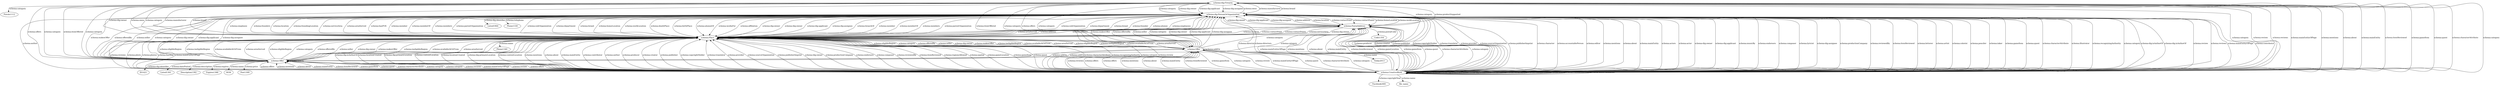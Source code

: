 digraph {
  Pistols1112 [type=attribute_name,label=Pistols1112]
  "schema-dig:Firearm1" [type=class_uri,label="schema-dig:Firearm"]
  Listed1964 [type=attribute_name,label=Listed1964]
  "schema-dig:PersonOrOrganization1" [type=class_uri,label="schema-dig:PersonOrOrganization"]
  Phone1330 [type=attribute_name,label=Phone1330]
  Facebook2081 [type=attribute_name,label=Facebook2081]
  "schema:CreativeWork1" [type=class_uri,label="schema:CreativeWork"]
  file_name [type=attribute_name,label=file_name]
  ID1421 [type=attribute_name,label=ID1421]
  "schema:Offer1" [type=class_uri,label="schema:Offer"]
  Listed1361 [type=attribute_name,label=Listed1361]
  Description1392 [type=attribute_name,label=Description1392]
  Expires1366 [type=attribute_name,label=Expires1366]
  "0036" [type=attribute_name,label="0036"]
  Post1309 [type=attribute_name,label=Post1309]
  Today2013 [type=attribute_name,label=Today2013]
  "schema:Offer2" [type=class_uri,label="schema:Offer"]
  Phone1340 [type=attribute_name,label=Phone1340]
  "schema:Place1" [type=class_uri,label="schema:Place"]
  Code1354 [type=attribute_name,label=Code1354]
  "schema:PostalAddress1" [type=class_uri,label="schema:PostalAddress"]
  "schema-dig:Firearm1" -> Pistols1112 [label="schema:category",type=st_property_uri]
  "schema-dig:PersonOrOrganization1" -> Listed1964 [label="schema-dig:identifier",type=st_property_uri]
  "schema-dig:PersonOrOrganization1" -> Phone1330 [label="schema:telephone",type=st_property_uri]
  "schema:CreativeWork1" -> Facebook2081 [label="schema:copyrightYear",type=st_property_uri]
  "schema:CreativeWork1" -> file_name [label="schema:name",type=st_property_uri]
  "schema:Offer1" -> ID1421 [label="schema-dig:identifier",type=st_property_uri]
  "schema:Offer1" -> Listed1361 [label="schema:datePosted",type=st_property_uri]
  "schema:Offer1" -> Description1392 [label="schema:description",type=st_property_uri]
  "schema:Offer1" -> Expires1366 [label="schema:expires",type=st_property_uri]
  "schema:Offer1" -> "0036" [label="schema:name",type=st_property_uri]
  "schema:Offer1" -> Post1309 [label="schema:price",type=st_property_uri]
  "schema:Offer2" -> Today2013 [label="schema:name",type=st_property_uri]
  "schema:Place1" -> Phone1340 [label="schema:name",type=st_property_uri]
  "schema:PostalAddress1" -> Code1354 [label="schema:postalCode",type=st_property_uri]
  "schema-dig:PersonOrOrganization1" -> "schema:CreativeWork1" [label="schema-dig:isAuthorOf",type=direct_property_uri,weight=1]
  "schema:CreativeWork1" -> "schema:CreativeWork1" [label="schema:hasPart",type=direct_property_uri,weight=1]
  "schema:CreativeWork1" -> "schema:CreativeWork1" [label="schema:isPartOf",type=direct_property_uri,weight=1]
  "schema:CreativeWork1" -> "schema:CreativeWork1" [label="schema-dig:isAbstractPartOf",type=direct_property_uri,weight=1]
  "schema:CreativeWork1" -> "schema:CreativeWork1" [label="schema-dig:isCitationOf",type=direct_property_uri,weight=1]
  "schema:CreativeWork1" -> "schema:CreativeWork1" [label="schema:citation",type=direct_property_uri,weight=1]
  "schema:CreativeWork1" -> "schema:CreativeWork1" [label="schema:workExample",type=direct_property_uri,weight=1]
  "schema:CreativeWork1" -> "schema:CreativeWork1" [label="schema:exampleOfWork",type=direct_property_uri,weight=1]
  "schema:CreativeWork1" -> "schema:CreativeWork1" [label="schema:license",type=direct_property_uri,weight=1]
  "schema:CreativeWork1" -> "schema:CreativeWork1" [label="schema:translationOfWork",type=direct_property_uri,weight=1]
  "schema:CreativeWork1" -> "schema:CreativeWork1" [label="schema:workTranslation",type=direct_property_uri,weight=1]
  "schema:CreativeWork1" -> "schema:Offer1" [label="schema:offers",type=direct_property_uri,weight=1]
  "schema:CreativeWork1" -> "schema:Offer2" [label="schema:offers",type=direct_property_uri,weight=1]
  "schema:CreativeWork1" -> "schema:Place1" [label="schema:locationCreated",type=direct_property_uri,weight=1]
  "schema:CreativeWork1" -> "schema:Place1" [label="schema-dig:primaryLocation",type=direct_property_uri,weight=1]
  "schema:CreativeWork1" -> "schema:Place1" [label="schema:contentLocation",type=direct_property_uri,weight=1]
  "schema:Offer1" -> "schema:Offer1" [label="schema:addOn",type=direct_property_uri,weight=1]
  "schema:Offer1" -> "schema:Offer2" [label="schema:addOn",type=direct_property_uri,weight=1]
  "schema:Offer2" -> "schema:Offer1" [label="schema:addOn",type=direct_property_uri,weight=1]
  "schema:Offer2" -> "schema:Offer2" [label="schema:addOn",type=direct_property_uri,weight=1]
  "schema:Offer1" -> "schema:Place1" [label="schema:ineligibleRegion",type=direct_property_uri,weight=1]
  "schema:Offer2" -> "schema:Place1" [label="schema:ineligibleRegion",type=direct_property_uri,weight=1]
  "schema:Offer1" -> "schema:Place1" [label="schema:availableAtOrFrom",type=direct_property_uri,weight=1]
  "schema:Offer2" -> "schema:Place1" [label="schema:availableAtOrFrom",type=direct_property_uri,weight=1]
  "schema:Offer1" -> "schema:Place1" [label="schema:areaServed",type=direct_property_uri,weight=1]
  "schema:Offer2" -> "schema:Place1" [label="schema:areaServed",type=direct_property_uri,weight=1]
  "schema:Offer1" -> "schema:Place1" [label="schema:eligibleRegion",type=direct_property_uri,weight=1]
  "schema:Offer2" -> "schema:Place1" [label="schema:eligibleRegion",type=direct_property_uri,weight=1]
  "schema:Place1" -> "schema:Place1" [label="schema:containedIn",type=direct_property_uri,weight=1]
  "schema:Place1" -> "schema:Place1" [label="schema:containedInPlace",type=direct_property_uri,weight=1]
  "schema:Place1" -> "schema:Place1" [label="schema:containsPlace",type=direct_property_uri,weight=1]
  "schema:Place1" -> "schema:PostalAddress1" [label="schema:address",type=direct_property_uri,weight=1]
  "schema-dig:Firearm1" -> "schema-dig:PersonOrOrganization1" [label="schema:manufacturer",type=inherited,weight=4]
  "schema-dig:Firearm1" -> "schema-dig:PersonOrOrganization1" [label="schema:brand",type=inherited,weight=4]
  "schema-dig:Firearm1" -> "schema-dig:PersonOrOrganization1" [label="schema:category",type=inherited,weight=4]
  "schema-dig:Firearm1" -> "schema-dig:PersonOrOrganization1" [label="schema-dig:owner",type=inherited,weight=4]
  "schema-dig:Firearm1" -> "schema-dig:PersonOrOrganization1" [label="schema-dig:applicant",type=inherited,weight=4]
  "schema-dig:Firearm1" -> "schema-dig:PersonOrOrganization1" [label="schema-dig:assignee",type=inherited,weight=4]
  "schema-dig:Firearm1" -> "schema:CreativeWork1" [label="schema:category",type=inherited,weight=4]
  "schema-dig:Firearm1" -> "schema:CreativeWork1" [label="schema:review",type=inherited,weight=4]
  "schema-dig:Firearm1" -> "schema:CreativeWork1" [label="schema:reviews",type=inherited,weight=4]
  "schema-dig:Firearm1" -> "schema:CreativeWork1" [label="schema:mainEntityOfPage",type=inherited,weight=4]
  "schema-dig:Firearm1" -> "schema:Offer1" [label="schema:offers",type=inherited,weight=4]
  "schema-dig:Firearm1" -> "schema:Offer2" [label="schema:offers",type=inherited,weight=4]
  "schema-dig:Firearm1" -> "schema:Offer1" [label="schema:category",type=inherited,weight=4]
  "schema-dig:Firearm1" -> "schema:Offer2" [label="schema:category",type=inherited,weight=4]
  "schema-dig:Firearm1" -> "schema:Place1" [label="schema:category",type=inherited,weight=4]
  "schema-dig:Firearm1" -> "schema:Place1" [label="schema:manufacturer",type=inherited,weight=4]
  "schema-dig:Firearm1" -> "schema:Place1" [label="schema:brand",type=inherited,weight=4]
  "schema-dig:Firearm1" -> "schema:Place1" [label="schema-dig:owner",type=inherited,weight=4]
  "schema-dig:Firearm1" -> "schema:PostalAddress1" [label="schema:category",type=inherited,weight=4]
  "schema-dig:PersonOrOrganization1" -> "schema-dig:Firearm1" [label="schema:owns",type=inherited,weight=4]
  "schema-dig:PersonOrOrganization1" -> "schema:CreativeWork1" [label="schema-dig:isAuthorOf",type=inherited,weight=4]
  "schema-dig:PersonOrOrganization1" -> "schema:CreativeWork1" [label="schema:review",type=inherited,weight=4]
  "schema-dig:PersonOrOrganization1" -> "schema:CreativeWork1" [label="schema:reviews",type=inherited,weight=4]
  "schema-dig:PersonOrOrganization1" -> "schema:CreativeWork1" [label="schema:mainEntityOfPage",type=inherited,weight=4]
  "schema-dig:PersonOrOrganization1" -> "schema:Offer1" [label="schema:makesOffer",type=inherited,weight=4]
  "schema-dig:PersonOrOrganization1" -> "schema:Offer2" [label="schema:makesOffer",type=inherited,weight=4]
  "schema-dig:PersonOrOrganization1" -> "schema:Place1" [label="schema:location",type=inherited,weight=4]
  "schema-dig:PersonOrOrganization1" -> "schema:Place1" [label="schema:foundingLocation",type=inherited,weight=4]
  "schema-dig:PersonOrOrganization1" -> "schema:Place1" [label="schema:serviceArea",type=inherited,weight=4]
  "schema-dig:PersonOrOrganization1" -> "schema:Place1" [label="schema:areaServed",type=inherited,weight=4]
  "schema-dig:PersonOrOrganization1" -> "schema:Place1" [label="schema:hasPOS",type=inherited,weight=4]
  "schema-dig:PersonOrOrganization1" -> "schema:Place1" [label="schema:member",type=inherited,weight=4]
  "schema-dig:PersonOrOrganization1" -> "schema:Place1" [label="schema:memberOf",type=inherited,weight=4]
  "schema-dig:PersonOrOrganization1" -> "schema:Place1" [label="schema:members",type=inherited,weight=4]
  "schema-dig:PersonOrOrganization1" -> "schema:Place1" [label="schema:parentOrganization",type=inherited,weight=4]
  "schema-dig:PersonOrOrganization1" -> "schema:Place1" [label="schema:subOrganization",type=inherited,weight=4]
  "schema-dig:PersonOrOrganization1" -> "schema:Place1" [label="schema:department",type=inherited,weight=4]
  "schema-dig:PersonOrOrganization1" -> "schema:Place1" [label="schema:brand",type=inherited,weight=4]
  "schema-dig:PersonOrOrganization1" -> "schema:Place1" [label="schema:homeLocation",type=inherited,weight=4]
  "schema-dig:PersonOrOrganization1" -> "schema:Place1" [label="schema:workLocation",type=inherited,weight=4]
  "schema-dig:PersonOrOrganization1" -> "schema:Place1" [label="schema:deathPlace",type=inherited,weight=4]
  "schema-dig:PersonOrOrganization1" -> "schema:Place1" [label="schema:birthPlace",type=inherited,weight=4]
  "schema-dig:PersonOrOrganization1" -> "schema:Place1" [label="schema:alumniOf",type=inherited,weight=4]
  "schema-dig:PersonOrOrganization1" -> "schema:Place1" [label="schema:worksFor",type=inherited,weight=4]
  "schema-dig:PersonOrOrganization1" -> "schema:Place1" [label="schema:affiliation",type=inherited,weight=4]
  "schema-dig:PersonOrOrganization1" -> "schema:Place1" [label="schema-dig:owner",type=inherited,weight=4]
  "schema-dig:PersonOrOrganization1" -> "schema:PostalAddress1" [label="schema:address",type=inherited,weight=4]
  "schema-dig:PersonOrOrganization1" -> "schema:PostalAddress1" [label="schema:location",type=inherited,weight=4]
  "schema-dig:PersonOrOrganization1" -> "schema:PostalAddress1" [label="schema:contactPoint",type=inherited,weight=4]
  "schema-dig:PersonOrOrganization1" -> "schema:PostalAddress1" [label="schema:contactPoints",type=inherited,weight=4]
  "schema-dig:PersonOrOrganization1" -> "schema:PostalAddress1" [label="schema:homeLocation",type=inherited,weight=4]
  "schema-dig:PersonOrOrganization1" -> "schema:PostalAddress1" [label="schema:workLocation",type=inherited,weight=4]
  "schema:CreativeWork1" -> "schema-dig:Firearm1" [label="schema:mentions",type=inherited,weight=4]
  "schema:CreativeWork1" -> "schema-dig:Firearm1" [label="schema:about",type=inherited,weight=4]
  "schema:CreativeWork1" -> "schema-dig:Firearm1" [label="schema:mainEntity",type=inherited,weight=4]
  "schema:CreativeWork1" -> "schema-dig:Firearm1" [label="schema:itemReviewed",type=inherited,weight=4]
  "schema:CreativeWork1" -> "schema-dig:Firearm1" [label="schema:gameItem",type=inherited,weight=4]
  "schema:CreativeWork1" -> "schema-dig:Firearm1" [label="schema:quest",type=inherited,weight=4]
  "schema:CreativeWork1" -> "schema-dig:Firearm1" [label="schema:characterAttribute",type=inherited,weight=4]
  "schema:CreativeWork1" -> "schema-dig:Firearm1" [label="schema:category",type=inherited,weight=4]
  "schema:CreativeWork1" -> "schema-dig:PersonOrOrganization1" [label="schema:contributor",type=inherited,weight=4]
  "schema:CreativeWork1" -> "schema-dig:PersonOrOrganization1" [label="schema:author",type=inherited,weight=4]
  "schema:CreativeWork1" -> "schema-dig:PersonOrOrganization1" [label="schema:producer",type=inherited,weight=4]
  "schema:CreativeWork1" -> "schema-dig:PersonOrOrganization1" [label="schema:creator",type=inherited,weight=4]
  "schema:CreativeWork1" -> "schema-dig:PersonOrOrganization1" [label="schema:publisher",type=inherited,weight=4]
  "schema:CreativeWork1" -> "schema-dig:PersonOrOrganization1" [label="schema:copyrightHolder",type=inherited,weight=4]
  "schema:CreativeWork1" -> "schema-dig:PersonOrOrganization1" [label="schema:translator",type=inherited,weight=4]
  "schema:CreativeWork1" -> "schema-dig:PersonOrOrganization1" [label="schema:provider",type=inherited,weight=4]
  "schema:CreativeWork1" -> "schema-dig:PersonOrOrganization1" [label="schema:sourceOrganization",type=inherited,weight=4]
  "schema:CreativeWork1" -> "schema-dig:PersonOrOrganization1" [label="schema:publisherImprint",type=inherited,weight=4]
  "schema:CreativeWork1" -> "schema-dig:PersonOrOrganization1" [label="schema:character",type=inherited,weight=4]
  "schema:CreativeWork1" -> "schema-dig:PersonOrOrganization1" [label="schema:accountablePerson",type=inherited,weight=4]
  "schema:CreativeWork1" -> "schema-dig:PersonOrOrganization1" [label="schema:editor",type=inherited,weight=4]
  "schema:CreativeWork1" -> "schema-dig:PersonOrOrganization1" [label="schema:mentions",type=inherited,weight=4]
  "schema:CreativeWork1" -> "schema-dig:PersonOrOrganization1" [label="schema:about",type=inherited,weight=4]
  "schema:CreativeWork1" -> "schema-dig:PersonOrOrganization1" [label="schema:mainEntity",type=inherited,weight=4]
  "schema:CreativeWork1" -> "schema-dig:PersonOrOrganization1" [label="schema-dig:owner",type=inherited,weight=4]
  "schema:CreativeWork1" -> "schema-dig:PersonOrOrganization1" [label="schema-dig:applicant",type=inherited,weight=4]
  "schema:CreativeWork1" -> "schema-dig:PersonOrOrganization1" [label="schema-dig:assignee",type=inherited,weight=4]
  "schema:CreativeWork1" -> "schema-dig:PersonOrOrganization1" [label="schema:productionCompany",type=inherited,weight=4]
  "schema:CreativeWork1" -> "schema-dig:PersonOrOrganization1" [label="schema:director",type=inherited,weight=4]
  "schema:CreativeWork1" -> "schema-dig:PersonOrOrganization1" [label="schema:directors",type=inherited,weight=4]
  "schema:CreativeWork1" -> "schema-dig:PersonOrOrganization1" [label="schema:actors",type=inherited,weight=4]
  "schema:CreativeWork1" -> "schema-dig:PersonOrOrganization1" [label="schema:actor",type=inherited,weight=4]
  "schema:CreativeWork1" -> "schema-dig:PersonOrOrganization1" [label="schema:musicBy",type=inherited,weight=4]
  "schema:CreativeWork1" -> "schema-dig:PersonOrOrganization1" [label="schema:endorsers",type=inherited,weight=4]
  "schema:CreativeWork1" -> "schema-dig:PersonOrOrganization1" [label="schema:composer",type=inherited,weight=4]
  "schema:CreativeWork1" -> "schema-dig:PersonOrOrganization1" [label="schema:lyricist",type=inherited,weight=4]
  "schema:CreativeWork1" -> "schema-dig:PersonOrOrganization1" [label="schema:reviewedBy",type=inherited,weight=4]
  "schema:CreativeWork1" -> "schema-dig:PersonOrOrganization1" [label="schema:itemReviewed",type=inherited,weight=4]
  "schema:CreativeWork1" -> "schema-dig:PersonOrOrganization1" [label="schema:letterer",type=inherited,weight=4]
  "schema:CreativeWork1" -> "schema-dig:PersonOrOrganization1" [label="schema:artist",type=inherited,weight=4]
  "schema:CreativeWork1" -> "schema-dig:PersonOrOrganization1" [label="schema:colorist",type=inherited,weight=4]
  "schema:CreativeWork1" -> "schema-dig:PersonOrOrganization1" [label="schema:penciler",type=inherited,weight=4]
  "schema:CreativeWork1" -> "schema-dig:PersonOrOrganization1" [label="schema:inker",type=inherited,weight=4]
  "schema:CreativeWork1" -> "schema-dig:PersonOrOrganization1" [label="schema:gameItem",type=inherited,weight=4]
  "schema:CreativeWork1" -> "schema-dig:PersonOrOrganization1" [label="schema:quest",type=inherited,weight=4]
  "schema:CreativeWork1" -> "schema-dig:PersonOrOrganization1" [label="schema:characterAttribute",type=inherited,weight=4]
  "schema:CreativeWork1" -> "schema-dig:PersonOrOrganization1" [label="schema:illustrator",type=inherited,weight=4]
  "schema:CreativeWork1" -> "schema-dig:PersonOrOrganization1" [label="schema:recognizingAuthority",type=inherited,weight=4]
  "schema:CreativeWork1" -> "schema-dig:PersonOrOrganization1" [label="schema:category",type=inherited,weight=4]
  "schema:CreativeWork1" -> "schema:Offer1" [label="schema:offers",type=inherited,weight=4]
  "schema:CreativeWork1" -> "schema:Offer2" [label="schema:offers",type=inherited,weight=4]
  "schema:CreativeWork1" -> "schema:Offer1" [label="schema:mentions",type=inherited,weight=4]
  "schema:CreativeWork1" -> "schema:Offer2" [label="schema:mentions",type=inherited,weight=4]
  "schema:CreativeWork1" -> "schema:Offer1" [label="schema:about",type=inherited,weight=4]
  "schema:CreativeWork1" -> "schema:Offer2" [label="schema:about",type=inherited,weight=4]
  "schema:CreativeWork1" -> "schema:Offer1" [label="schema:mainEntity",type=inherited,weight=4]
  "schema:CreativeWork1" -> "schema:Offer2" [label="schema:mainEntity",type=inherited,weight=4]
  "schema:CreativeWork1" -> "schema:Offer1" [label="schema:itemReviewed",type=inherited,weight=4]
  "schema:CreativeWork1" -> "schema:Offer2" [label="schema:itemReviewed",type=inherited,weight=4]
  "schema:CreativeWork1" -> "schema:Offer1" [label="schema:gameItem",type=inherited,weight=4]
  "schema:CreativeWork1" -> "schema:Offer2" [label="schema:gameItem",type=inherited,weight=4]
  "schema:CreativeWork1" -> "schema:Offer1" [label="schema:quest",type=inherited,weight=4]
  "schema:CreativeWork1" -> "schema:Offer2" [label="schema:quest",type=inherited,weight=4]
  "schema:CreativeWork1" -> "schema:Offer1" [label="schema:characterAttribute",type=inherited,weight=4]
  "schema:CreativeWork1" -> "schema:Offer2" [label="schema:characterAttribute",type=inherited,weight=4]
  "schema:CreativeWork1" -> "schema:Offer1" [label="schema:category",type=inherited,weight=4]
  "schema:CreativeWork1" -> "schema:Offer2" [label="schema:category",type=inherited,weight=4]
  "schema:CreativeWork1" -> "schema:Place1" [label="schema:locationCreated",type=inherited,weight=4]
  "schema:CreativeWork1" -> "schema:Place1" [label="schema-dig:primaryLocation",type=inherited,weight=4]
  "schema:CreativeWork1" -> "schema:Place1" [label="schema:contentLocation",type=inherited,weight=4]
  "schema:CreativeWork1" -> "schema:Place1" [label="schema:mentions",type=inherited,weight=4]
  "schema:CreativeWork1" -> "schema:Place1" [label="schema:about",type=inherited,weight=4]
  "schema:CreativeWork1" -> "schema:Place1" [label="schema:mainEntity",type=inherited,weight=4]
  "schema:CreativeWork1" -> "schema:Place1" [label="schema:contributor",type=inherited,weight=4]
  "schema:CreativeWork1" -> "schema:Place1" [label="schema:author",type=inherited,weight=4]
  "schema:CreativeWork1" -> "schema:Place1" [label="schema:producer",type=inherited,weight=4]
  "schema:CreativeWork1" -> "schema:Place1" [label="schema:creator",type=inherited,weight=4]
  "schema:CreativeWork1" -> "schema:Place1" [label="schema:publisher",type=inherited,weight=4]
  "schema:CreativeWork1" -> "schema:Place1" [label="schema:copyrightHolder",type=inherited,weight=4]
  "schema:CreativeWork1" -> "schema:Place1" [label="schema:translator",type=inherited,weight=4]
  "schema:CreativeWork1" -> "schema:Place1" [label="schema:provider",type=inherited,weight=4]
  "schema:CreativeWork1" -> "schema:Place1" [label="schema:sourceOrganization",type=inherited,weight=4]
  "schema:CreativeWork1" -> "schema:Place1" [label="schema:publisherImprint",type=inherited,weight=4]
  "schema:CreativeWork1" -> "schema:Place1" [label="schema-dig:owner",type=inherited,weight=4]
  "schema:CreativeWork1" -> "schema:Place1" [label="schema:productionCompany",type=inherited,weight=4]
  "schema:CreativeWork1" -> "schema:Place1" [label="schema:endorsers",type=inherited,weight=4]
  "schema:CreativeWork1" -> "schema:Place1" [label="schema:composer",type=inherited,weight=4]
  "schema:CreativeWork1" -> "schema:Place1" [label="schema:reviewedBy",type=inherited,weight=4]
  "schema:CreativeWork1" -> "schema:Place1" [label="schema:itemReviewed",type=inherited,weight=4]
  "schema:CreativeWork1" -> "schema:Place1" [label="schema:regionsAllowed",type=inherited,weight=4]
  "schema:CreativeWork1" -> "schema:Place1" [label="schema:spatial",type=inherited,weight=4]
  "schema:CreativeWork1" -> "schema:Place1" [label="schema:gameLocation",type=inherited,weight=4]
  "schema:CreativeWork1" -> "schema:Place1" [label="schema:gameItem",type=inherited,weight=4]
  "schema:CreativeWork1" -> "schema:Place1" [label="schema:quest",type=inherited,weight=4]
  "schema:CreativeWork1" -> "schema:Place1" [label="schema:characterAttribute",type=inherited,weight=4]
  "schema:CreativeWork1" -> "schema:Place1" [label="schema:recognizingAuthority",type=inherited,weight=4]
  "schema:CreativeWork1" -> "schema:Place1" [label="schema:category",type=inherited,weight=4]
  "schema:CreativeWork1" -> "schema:PostalAddress1" [label="schema:mentions",type=inherited,weight=4]
  "schema:CreativeWork1" -> "schema:PostalAddress1" [label="schema:about",type=inherited,weight=4]
  "schema:CreativeWork1" -> "schema:PostalAddress1" [label="schema:mainEntity",type=inherited,weight=4]
  "schema:CreativeWork1" -> "schema:PostalAddress1" [label="schema:itemReviewed",type=inherited,weight=4]
  "schema:CreativeWork1" -> "schema:PostalAddress1" [label="schema:gameLocation",type=inherited,weight=4]
  "schema:CreativeWork1" -> "schema:PostalAddress1" [label="schema:gameItem",type=inherited,weight=4]
  "schema:CreativeWork1" -> "schema:PostalAddress1" [label="schema:quest",type=inherited,weight=4]
  "schema:CreativeWork1" -> "schema:PostalAddress1" [label="schema:characterAttribute",type=inherited,weight=4]
  "schema:CreativeWork1" -> "schema:PostalAddress1" [label="schema:category",type=inherited,weight=4]
  "schema:Offer1" -> "schema-dig:Firearm1" [label="schema:itemOffered",type=inherited,weight=4]
  "schema:Offer2" -> "schema-dig:Firearm1" [label="schema:itemOffered",type=inherited,weight=4]
  "schema:Offer1" -> "schema-dig:Firearm1" [label="schema:category",type=inherited,weight=4]
  "schema:Offer2" -> "schema-dig:Firearm1" [label="schema:category",type=inherited,weight=4]
  "schema:Offer1" -> "schema-dig:PersonOrOrganization1" [label="schema:offeredBy",type=inherited,weight=4]
  "schema:Offer2" -> "schema-dig:PersonOrOrganization1" [label="schema:offeredBy",type=inherited,weight=4]
  "schema:Offer1" -> "schema-dig:PersonOrOrganization1" [label="schema:seller",type=inherited,weight=4]
  "schema:Offer2" -> "schema-dig:PersonOrOrganization1" [label="schema:seller",type=inherited,weight=4]
  "schema:Offer1" -> "schema-dig:PersonOrOrganization1" [label="schema:category",type=inherited,weight=4]
  "schema:Offer2" -> "schema-dig:PersonOrOrganization1" [label="schema:category",type=inherited,weight=4]
  "schema:Offer1" -> "schema-dig:PersonOrOrganization1" [label="schema-dig:owner",type=inherited,weight=4]
  "schema:Offer2" -> "schema-dig:PersonOrOrganization1" [label="schema-dig:owner",type=inherited,weight=4]
  "schema:Offer1" -> "schema-dig:PersonOrOrganization1" [label="schema-dig:applicant",type=inherited,weight=4]
  "schema:Offer2" -> "schema-dig:PersonOrOrganization1" [label="schema-dig:applicant",type=inherited,weight=4]
  "schema:Offer1" -> "schema-dig:PersonOrOrganization1" [label="schema-dig:assignee",type=inherited,weight=4]
  "schema:Offer2" -> "schema-dig:PersonOrOrganization1" [label="schema-dig:assignee",type=inherited,weight=4]
  "schema:Offer1" -> "schema:CreativeWork1" [label="schema:category",type=inherited,weight=4]
  "schema:Offer2" -> "schema:CreativeWork1" [label="schema:category",type=inherited,weight=4]
  "schema:Offer1" -> "schema:CreativeWork1" [label="schema:review",type=inherited,weight=4]
  "schema:Offer2" -> "schema:CreativeWork1" [label="schema:review",type=inherited,weight=4]
  "schema:Offer1" -> "schema:CreativeWork1" [label="schema:reviews",type=inherited,weight=4]
  "schema:Offer2" -> "schema:CreativeWork1" [label="schema:reviews",type=inherited,weight=4]
  "schema:Offer1" -> "schema:CreativeWork1" [label="schema:mainEntityOfPage",type=inherited,weight=4]
  "schema:Offer2" -> "schema:CreativeWork1" [label="schema:mainEntityOfPage",type=inherited,weight=4]
  "schema:Offer1" -> "schema:Place1" [label="schema:ineligibleRegion",type=inherited,weight=4]
  "schema:Offer2" -> "schema:Place1" [label="schema:ineligibleRegion",type=inherited,weight=4]
  "schema:Offer1" -> "schema:Place1" [label="schema:availableAtOrFrom",type=inherited,weight=4]
  "schema:Offer2" -> "schema:Place1" [label="schema:availableAtOrFrom",type=inherited,weight=4]
  "schema:Offer1" -> "schema:Place1" [label="schema:areaServed",type=inherited,weight=4]
  "schema:Offer2" -> "schema:Place1" [label="schema:areaServed",type=inherited,weight=4]
  "schema:Offer1" -> "schema:Place1" [label="schema:eligibleRegion",type=inherited,weight=4]
  "schema:Offer2" -> "schema:Place1" [label="schema:eligibleRegion",type=inherited,weight=4]
  "schema:Offer1" -> "schema:Place1" [label="schema:category",type=inherited,weight=4]
  "schema:Offer2" -> "schema:Place1" [label="schema:category",type=inherited,weight=4]
  "schema:Offer1" -> "schema:Place1" [label="schema:offeredBy",type=inherited,weight=4]
  "schema:Offer2" -> "schema:Place1" [label="schema:offeredBy",type=inherited,weight=4]
  "schema:Offer1" -> "schema:Place1" [label="schema:seller",type=inherited,weight=4]
  "schema:Offer2" -> "schema:Place1" [label="schema:seller",type=inherited,weight=4]
  "schema:Offer1" -> "schema:Place1" [label="schema-dig:owner",type=inherited,weight=4]
  "schema:Offer2" -> "schema:Place1" [label="schema-dig:owner",type=inherited,weight=4]
  "schema:Offer1" -> "schema:PostalAddress1" [label="schema:category",type=inherited,weight=4]
  "schema:Offer2" -> "schema:PostalAddress1" [label="schema:category",type=inherited,weight=4]
  "schema:Place1" -> "schema-dig:Firearm1" [label="schema:owns",type=inherited,weight=4]
  "schema:Place1" -> "schema-dig:PersonOrOrganization1" [label="schema-dig:owner",type=inherited,weight=4]
  "schema:Place1" -> "schema-dig:PersonOrOrganization1" [label="schema-dig:applicant",type=inherited,weight=4]
  "schema:Place1" -> "schema-dig:PersonOrOrganization1" [label="schema-dig:assignee",type=inherited,weight=4]
  "schema:Place1" -> "schema-dig:PersonOrOrganization1" [label="schema:branchOf",type=inherited,weight=4]
  "schema:Place1" -> "schema-dig:PersonOrOrganization1" [label="schema:member",type=inherited,weight=4]
  "schema:Place1" -> "schema-dig:PersonOrOrganization1" [label="schema:memberOf",type=inherited,weight=4]
  "schema:Place1" -> "schema-dig:PersonOrOrganization1" [label="schema:members",type=inherited,weight=4]
  "schema:Place1" -> "schema-dig:PersonOrOrganization1" [label="schema:parentOrganization",type=inherited,weight=4]
  "schema:Place1" -> "schema-dig:PersonOrOrganization1" [label="schema:subOrganization",type=inherited,weight=4]
  "schema:Place1" -> "schema-dig:PersonOrOrganization1" [label="schema:department",type=inherited,weight=4]
  "schema:Place1" -> "schema-dig:PersonOrOrganization1" [label="schema:brand",type=inherited,weight=4]
  "schema:Place1" -> "schema-dig:PersonOrOrganization1" [label="schema:founder",type=inherited,weight=4]
  "schema:Place1" -> "schema-dig:PersonOrOrganization1" [label="schema:alumni",type=inherited,weight=4]
  "schema:Place1" -> "schema-dig:PersonOrOrganization1" [label="schema:employees",type=inherited,weight=4]
  "schema:Place1" -> "schema-dig:PersonOrOrganization1" [label="schema:employee",type=inherited,weight=4]
  "schema:Place1" -> "schema-dig:PersonOrOrganization1" [label="schema:founders",type=inherited,weight=4]
  "schema:Place1" -> "schema:CreativeWork1" [label="schema:review",type=inherited,weight=4]
  "schema:Place1" -> "schema:CreativeWork1" [label="schema:reviews",type=inherited,weight=4]
  "schema:Place1" -> "schema:CreativeWork1" [label="schema:photo",type=inherited,weight=4]
  "schema:Place1" -> "schema:CreativeWork1" [label="schema:photos",type=inherited,weight=4]
  "schema:Place1" -> "schema:CreativeWork1" [label="schema:hasMap",type=inherited,weight=4]
  "schema:Place1" -> "schema:CreativeWork1" [label="schema:mainEntityOfPage",type=inherited,weight=4]
  "schema:Place1" -> "schema:CreativeWork1" [label="schema-dig:isAuthorOf",type=inherited,weight=4]
  "schema:Place1" -> "schema:Offer1" [label="schema:makesOffer",type=inherited,weight=4]
  "schema:Place1" -> "schema:Offer2" [label="schema:makesOffer",type=inherited,weight=4]
  "schema:Place1" -> "schema:PostalAddress1" [label="schema:address",type=inherited,weight=4]
  "schema:Place1" -> "schema:PostalAddress1" [label="schema:location",type=inherited,weight=4]
  "schema:Place1" -> "schema:PostalAddress1" [label="schema:contactPoint",type=inherited,weight=4]
  "schema:Place1" -> "schema:PostalAddress1" [label="schema:contactPoints",type=inherited,weight=4]
  "schema:PostalAddress1" -> "schema-dig:Firearm1" [label="schema:productSupported",type=inherited,weight=4]
  "schema:PostalAddress1" -> "schema-dig:PersonOrOrganization1" [label="schema-dig:owner",type=inherited,weight=4]
  "schema:PostalAddress1" -> "schema-dig:PersonOrOrganization1" [label="schema-dig:applicant",type=inherited,weight=4]
  "schema:PostalAddress1" -> "schema-dig:PersonOrOrganization1" [label="schema-dig:assignee",type=inherited,weight=4]
  "schema:PostalAddress1" -> "schema:CreativeWork1" [label="schema:mainEntityOfPage",type=inherited,weight=4]
  "schema:PostalAddress1" -> "schema:Place1" [label="schema:serviceArea",type=inherited,weight=4]
  "schema:PostalAddress1" -> "schema:Place1" [label="schema:areaServed",type=inherited,weight=4]
  "schema:PostalAddress1" -> "schema:Place1" [label="schema-dig:owner",type=inherited,weight=4]
}
